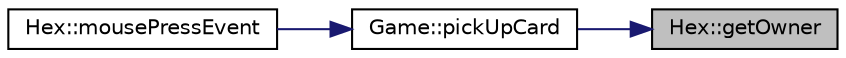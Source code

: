 digraph "Hex::getOwner"
{
 // LATEX_PDF_SIZE
  edge [fontname="Helvetica",fontsize="10",labelfontname="Helvetica",labelfontsize="10"];
  node [fontname="Helvetica",fontsize="10",shape=record];
  rankdir="RL";
  Node6 [label="Hex::getOwner",height=0.2,width=0.4,color="black", fillcolor="grey75", style="filled", fontcolor="black",tooltip=" "];
  Node6 -> Node7 [dir="back",color="midnightblue",fontsize="10",style="solid",fontname="Helvetica"];
  Node7 [label="Game::pickUpCard",height=0.2,width=0.4,color="black", fillcolor="white", style="filled",URL="$class_game.html#af01f609e7ecc9681f63a8849eb82ef18",tooltip="methode differencie antenne placee et antenne initiale (card) pour deplacer que les card"];
  Node7 -> Node8 [dir="back",color="midnightblue",fontsize="10",style="solid",fontname="Helvetica"];
  Node8 [label="Hex::mousePressEvent",height=0.2,width=0.4,color="black", fillcolor="white", style="filled",URL="$class_hex.html#a56c086c58855a7996e83d88fd5e7916b",tooltip=" "];
}
